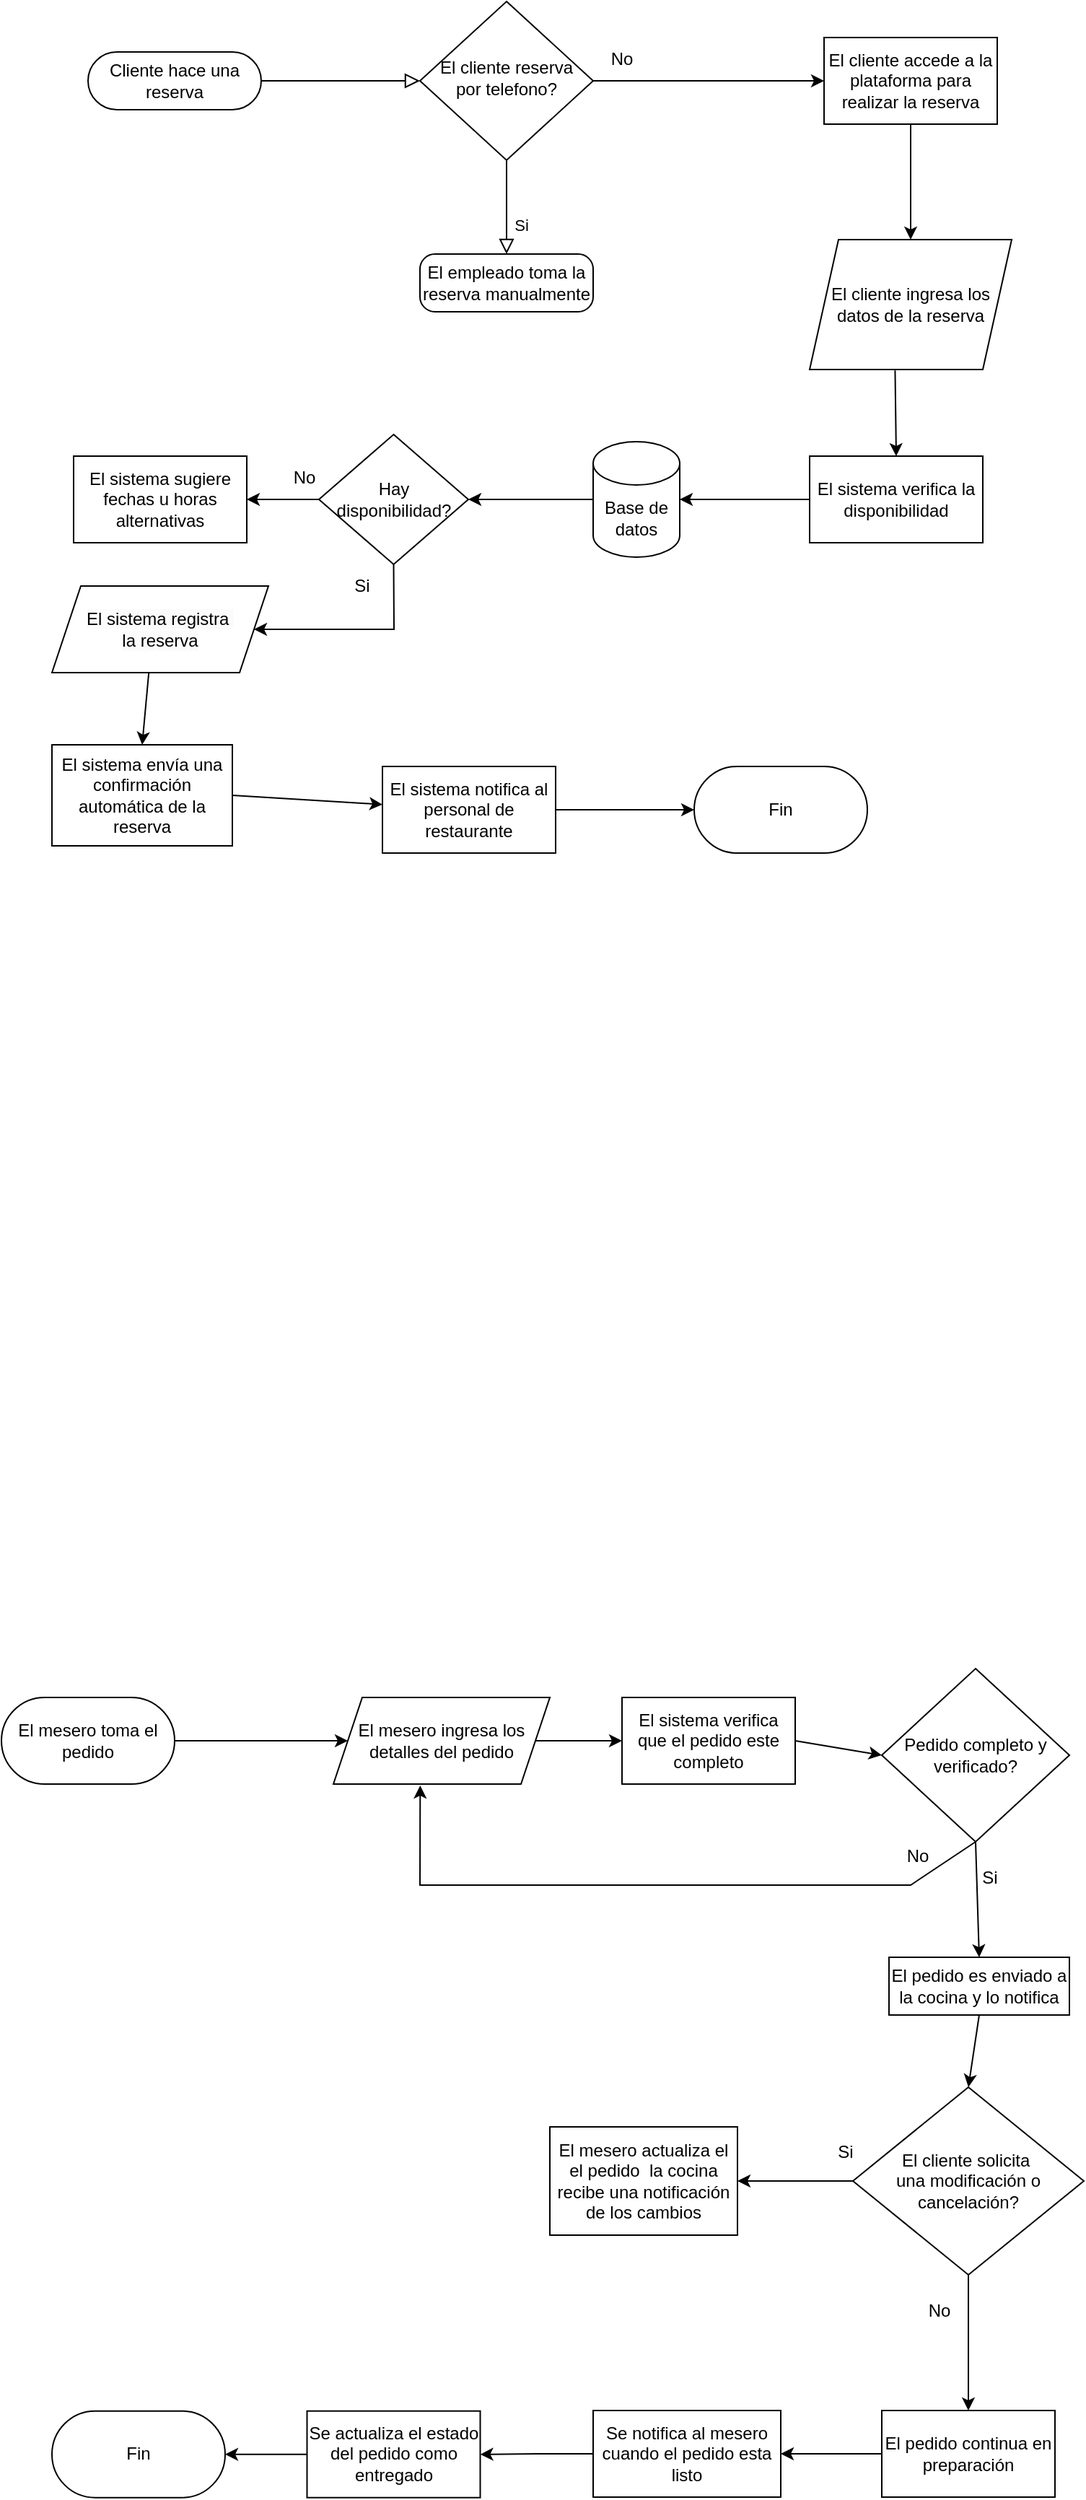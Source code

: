 <mxfile version="24.7.5">
  <diagram id="C5RBs43oDa-KdzZeNtuy" name="Page-1">
    <mxGraphModel dx="1033" dy="438" grid="1" gridSize="10" guides="1" tooltips="1" connect="1" arrows="1" fold="1" page="1" pageScale="1" pageWidth="827" pageHeight="1169" math="0" shadow="0">
      <root>
        <mxCell id="WIyWlLk6GJQsqaUBKTNV-0" />
        <mxCell id="WIyWlLk6GJQsqaUBKTNV-1" parent="WIyWlLk6GJQsqaUBKTNV-0" />
        <mxCell id="WIyWlLk6GJQsqaUBKTNV-2" value="" style="rounded=0;html=1;jettySize=auto;orthogonalLoop=1;fontSize=11;endArrow=block;endFill=0;endSize=8;strokeWidth=1;shadow=0;labelBackgroundColor=none;edgeStyle=orthogonalEdgeStyle;" parent="WIyWlLk6GJQsqaUBKTNV-1" source="WIyWlLk6GJQsqaUBKTNV-3" target="WIyWlLk6GJQsqaUBKTNV-6" edge="1">
          <mxGeometry relative="1" as="geometry" />
        </mxCell>
        <mxCell id="WIyWlLk6GJQsqaUBKTNV-3" value="Cliente hace una reserva" style="rounded=1;whiteSpace=wrap;html=1;fontSize=12;glass=0;strokeWidth=1;shadow=0;arcSize=50;" parent="WIyWlLk6GJQsqaUBKTNV-1" vertex="1">
          <mxGeometry x="150" y="60" width="120" height="40" as="geometry" />
        </mxCell>
        <mxCell id="WIyWlLk6GJQsqaUBKTNV-5" value="Si" style="edgeStyle=orthogonalEdgeStyle;rounded=0;html=1;jettySize=auto;orthogonalLoop=1;fontSize=11;endArrow=block;endFill=0;endSize=8;strokeWidth=1;shadow=0;labelBackgroundColor=none;" parent="WIyWlLk6GJQsqaUBKTNV-1" source="WIyWlLk6GJQsqaUBKTNV-6" target="WIyWlLk6GJQsqaUBKTNV-7" edge="1">
          <mxGeometry x="0.385" y="10" relative="1" as="geometry">
            <mxPoint as="offset" />
          </mxGeometry>
        </mxCell>
        <mxCell id="WIyWlLk6GJQsqaUBKTNV-6" value="El cliente reserva por telefono?" style="rhombus;whiteSpace=wrap;html=1;shadow=0;fontFamily=Helvetica;fontSize=12;align=center;strokeWidth=1;spacing=6;spacingTop=-4;" parent="WIyWlLk6GJQsqaUBKTNV-1" vertex="1">
          <mxGeometry x="380" y="25" width="120" height="110" as="geometry" />
        </mxCell>
        <mxCell id="WIyWlLk6GJQsqaUBKTNV-7" value="El empleado toma la reserva manualmente" style="rounded=1;whiteSpace=wrap;html=1;fontSize=12;glass=0;strokeWidth=1;shadow=0;arcSize=26;" parent="WIyWlLk6GJQsqaUBKTNV-1" vertex="1">
          <mxGeometry x="380" y="200" width="120" height="40" as="geometry" />
        </mxCell>
        <mxCell id="fXlcSUUAx1LCF-rNgMwW-0" value="El cliente accede a la plataforma para realizar la reserva" style="rounded=0;whiteSpace=wrap;html=1;" vertex="1" parent="WIyWlLk6GJQsqaUBKTNV-1">
          <mxGeometry x="660" y="50" width="120" height="60" as="geometry" />
        </mxCell>
        <mxCell id="fXlcSUUAx1LCF-rNgMwW-1" value="" style="endArrow=classic;html=1;rounded=0;exitX=0.5;exitY=1;exitDx=0;exitDy=0;entryX=0.5;entryY=0;entryDx=0;entryDy=0;" edge="1" parent="WIyWlLk6GJQsqaUBKTNV-1" source="fXlcSUUAx1LCF-rNgMwW-0" target="fXlcSUUAx1LCF-rNgMwW-2">
          <mxGeometry width="50" height="50" relative="1" as="geometry">
            <mxPoint x="330" y="560" as="sourcePoint" />
            <mxPoint x="210" y="470" as="targetPoint" />
          </mxGeometry>
        </mxCell>
        <mxCell id="fXlcSUUAx1LCF-rNgMwW-2" value="El cliente ingresa los datos de la reserva" style="shape=parallelogram;perimeter=parallelogramPerimeter;whiteSpace=wrap;html=1;fixedSize=1;size=20;" vertex="1" parent="WIyWlLk6GJQsqaUBKTNV-1">
          <mxGeometry x="650" y="190" width="140" height="90" as="geometry" />
        </mxCell>
        <mxCell id="fXlcSUUAx1LCF-rNgMwW-3" value="El sistema verifica la disponibilidad" style="rounded=0;whiteSpace=wrap;html=1;" vertex="1" parent="WIyWlLk6GJQsqaUBKTNV-1">
          <mxGeometry x="650" y="340" width="120" height="60" as="geometry" />
        </mxCell>
        <mxCell id="fXlcSUUAx1LCF-rNgMwW-4" value="" style="endArrow=classic;html=1;rounded=0;exitX=0.423;exitY=1.007;exitDx=0;exitDy=0;exitPerimeter=0;entryX=0.5;entryY=0;entryDx=0;entryDy=0;" edge="1" parent="WIyWlLk6GJQsqaUBKTNV-1" source="fXlcSUUAx1LCF-rNgMwW-2" target="fXlcSUUAx1LCF-rNgMwW-3">
          <mxGeometry width="50" height="50" relative="1" as="geometry">
            <mxPoint x="330" y="760" as="sourcePoint" />
            <mxPoint x="380" y="710" as="targetPoint" />
          </mxGeometry>
        </mxCell>
        <mxCell id="fXlcSUUAx1LCF-rNgMwW-5" value="Base de datos" style="shape=cylinder3;whiteSpace=wrap;html=1;boundedLbl=1;backgroundOutline=1;size=15;" vertex="1" parent="WIyWlLk6GJQsqaUBKTNV-1">
          <mxGeometry x="500" y="330" width="60" height="80" as="geometry" />
        </mxCell>
        <mxCell id="fXlcSUUAx1LCF-rNgMwW-6" value="" style="endArrow=classic;html=1;rounded=0;exitX=0;exitY=0.5;exitDx=0;exitDy=0;entryX=1;entryY=0.5;entryDx=0;entryDy=0;entryPerimeter=0;" edge="1" parent="WIyWlLk6GJQsqaUBKTNV-1" source="fXlcSUUAx1LCF-rNgMwW-3" target="fXlcSUUAx1LCF-rNgMwW-5">
          <mxGeometry width="50" height="50" relative="1" as="geometry">
            <mxPoint x="330" y="760" as="sourcePoint" />
            <mxPoint x="380" y="710" as="targetPoint" />
          </mxGeometry>
        </mxCell>
        <mxCell id="fXlcSUUAx1LCF-rNgMwW-7" value="" style="endArrow=classic;html=1;rounded=0;exitX=1;exitY=0.5;exitDx=0;exitDy=0;entryX=0;entryY=0.5;entryDx=0;entryDy=0;" edge="1" parent="WIyWlLk6GJQsqaUBKTNV-1" source="WIyWlLk6GJQsqaUBKTNV-6" target="fXlcSUUAx1LCF-rNgMwW-0">
          <mxGeometry width="50" height="50" relative="1" as="geometry">
            <mxPoint x="540" y="90" as="sourcePoint" />
            <mxPoint x="590" y="40" as="targetPoint" />
          </mxGeometry>
        </mxCell>
        <mxCell id="fXlcSUUAx1LCF-rNgMwW-8" value="Hay disponibilidad?" style="rhombus;whiteSpace=wrap;html=1;" vertex="1" parent="WIyWlLk6GJQsqaUBKTNV-1">
          <mxGeometry x="310" y="325" width="103.5" height="90" as="geometry" />
        </mxCell>
        <mxCell id="fXlcSUUAx1LCF-rNgMwW-9" value="" style="endArrow=classic;html=1;rounded=0;exitX=0;exitY=0.5;exitDx=0;exitDy=0;exitPerimeter=0;entryX=1;entryY=0.5;entryDx=0;entryDy=0;" edge="1" parent="WIyWlLk6GJQsqaUBKTNV-1" source="fXlcSUUAx1LCF-rNgMwW-5" target="fXlcSUUAx1LCF-rNgMwW-8">
          <mxGeometry width="50" height="50" relative="1" as="geometry">
            <mxPoint x="730" y="360" as="sourcePoint" />
            <mxPoint x="780" y="310" as="targetPoint" />
          </mxGeometry>
        </mxCell>
        <mxCell id="fXlcSUUAx1LCF-rNgMwW-11" value="" style="endArrow=classic;html=1;rounded=0;exitX=0.5;exitY=1;exitDx=0;exitDy=0;entryX=1;entryY=0.5;entryDx=0;entryDy=0;" edge="1" parent="WIyWlLk6GJQsqaUBKTNV-1" source="fXlcSUUAx1LCF-rNgMwW-8" target="fXlcSUUAx1LCF-rNgMwW-28">
          <mxGeometry width="50" height="50" relative="1" as="geometry">
            <mxPoint x="363.5" y="470" as="sourcePoint" />
            <mxPoint x="310" y="470.0" as="targetPoint" />
            <Array as="points">
              <mxPoint x="362" y="460" />
            </Array>
          </mxGeometry>
        </mxCell>
        <mxCell id="fXlcSUUAx1LCF-rNgMwW-15" value="No" style="text;html=1;align=center;verticalAlign=middle;whiteSpace=wrap;rounded=0;" vertex="1" parent="WIyWlLk6GJQsqaUBKTNV-1">
          <mxGeometry x="490" y="50" width="60" height="30" as="geometry" />
        </mxCell>
        <mxCell id="fXlcSUUAx1LCF-rNgMwW-17" value="No" style="text;html=1;align=center;verticalAlign=middle;whiteSpace=wrap;rounded=0;" vertex="1" parent="WIyWlLk6GJQsqaUBKTNV-1">
          <mxGeometry x="270" y="340" width="60" height="30" as="geometry" />
        </mxCell>
        <mxCell id="fXlcSUUAx1LCF-rNgMwW-18" value="" style="endArrow=classic;html=1;rounded=0;exitX=0;exitY=0.5;exitDx=0;exitDy=0;" edge="1" parent="WIyWlLk6GJQsqaUBKTNV-1" source="fXlcSUUAx1LCF-rNgMwW-8" target="fXlcSUUAx1LCF-rNgMwW-19">
          <mxGeometry width="50" height="50" relative="1" as="geometry">
            <mxPoint x="270" y="380" as="sourcePoint" />
            <mxPoint x="260" y="360" as="targetPoint" />
          </mxGeometry>
        </mxCell>
        <mxCell id="fXlcSUUAx1LCF-rNgMwW-19" value="El sistema sugiere fechas u horas alternativas" style="rounded=1;whiteSpace=wrap;html=1;arcSize=0;" vertex="1" parent="WIyWlLk6GJQsqaUBKTNV-1">
          <mxGeometry x="140" y="340" width="120" height="60" as="geometry" />
        </mxCell>
        <mxCell id="fXlcSUUAx1LCF-rNgMwW-21" value="Si" style="text;html=1;align=center;verticalAlign=middle;whiteSpace=wrap;rounded=0;" vertex="1" parent="WIyWlLk6GJQsqaUBKTNV-1">
          <mxGeometry x="330" y="415" width="20" height="30" as="geometry" />
        </mxCell>
        <mxCell id="fXlcSUUAx1LCF-rNgMwW-24" value="" style="endArrow=classic;html=1;rounded=0;exitX=0.449;exitY=0.956;exitDx=0;exitDy=0;exitPerimeter=0;entryX=0.5;entryY=0;entryDx=0;entryDy=0;" edge="1" parent="WIyWlLk6GJQsqaUBKTNV-1" source="fXlcSUUAx1LCF-rNgMwW-28" target="fXlcSUUAx1LCF-rNgMwW-26">
          <mxGeometry width="50" height="50" relative="1" as="geometry">
            <mxPoint x="250" y="500.0" as="sourcePoint" />
            <mxPoint x="192" y="550" as="targetPoint" />
          </mxGeometry>
        </mxCell>
        <mxCell id="fXlcSUUAx1LCF-rNgMwW-26" value="El sistema envía una confirmación automática de la reserva" style="rounded=1;whiteSpace=wrap;html=1;arcSize=0;" vertex="1" parent="WIyWlLk6GJQsqaUBKTNV-1">
          <mxGeometry x="125" y="540" width="125" height="70" as="geometry" />
        </mxCell>
        <mxCell id="fXlcSUUAx1LCF-rNgMwW-28" value="&lt;br&gt;&lt;span style=&quot;color: rgb(0, 0, 0); font-family: Helvetica; font-size: 12px; font-style: normal; font-variant-ligatures: normal; font-variant-caps: normal; font-weight: 400; letter-spacing: normal; orphans: 2; text-align: center; text-indent: 0px; text-transform: none; widows: 2; word-spacing: 0px; -webkit-text-stroke-width: 0px; white-space: normal; background-color: rgb(251, 251, 251); text-decoration-thickness: initial; text-decoration-style: initial; text-decoration-color: initial; display: inline !important; float: none;&quot;&gt;El sistema registra&amp;nbsp;&lt;/span&gt;&lt;div&gt;&lt;span style=&quot;color: rgb(0, 0, 0); font-family: Helvetica; font-size: 12px; font-style: normal; font-variant-ligatures: normal; font-variant-caps: normal; font-weight: 400; letter-spacing: normal; orphans: 2; text-align: center; text-indent: 0px; text-transform: none; widows: 2; word-spacing: 0px; -webkit-text-stroke-width: 0px; white-space: normal; background-color: rgb(251, 251, 251); text-decoration-thickness: initial; text-decoration-style: initial; text-decoration-color: initial; display: inline !important; float: none;&quot;&gt;la reserva&lt;/span&gt;&lt;br&gt;&lt;br&gt;&lt;/div&gt;" style="shape=parallelogram;perimeter=parallelogramPerimeter;whiteSpace=wrap;html=1;fixedSize=1;" vertex="1" parent="WIyWlLk6GJQsqaUBKTNV-1">
          <mxGeometry x="125" y="430" width="150" height="60" as="geometry" />
        </mxCell>
        <mxCell id="fXlcSUUAx1LCF-rNgMwW-29" value="" style="endArrow=classic;html=1;rounded=0;exitX=1;exitY=0.5;exitDx=0;exitDy=0;" edge="1" parent="WIyWlLk6GJQsqaUBKTNV-1" source="fXlcSUUAx1LCF-rNgMwW-26" target="fXlcSUUAx1LCF-rNgMwW-30">
          <mxGeometry width="50" height="50" relative="1" as="geometry">
            <mxPoint x="280" y="585" as="sourcePoint" />
            <mxPoint x="360" y="575" as="targetPoint" />
          </mxGeometry>
        </mxCell>
        <mxCell id="fXlcSUUAx1LCF-rNgMwW-30" value="El sistema notifica al personal de restaurante" style="rounded=0;whiteSpace=wrap;html=1;" vertex="1" parent="WIyWlLk6GJQsqaUBKTNV-1">
          <mxGeometry x="354" y="555.0" width="120" height="60" as="geometry" />
        </mxCell>
        <mxCell id="fXlcSUUAx1LCF-rNgMwW-33" value="" style="endArrow=classic;html=1;rounded=0;exitX=1;exitY=0.5;exitDx=0;exitDy=0;entryX=0;entryY=0.5;entryDx=0;entryDy=0;" edge="1" parent="WIyWlLk6GJQsqaUBKTNV-1" source="fXlcSUUAx1LCF-rNgMwW-30" target="fXlcSUUAx1LCF-rNgMwW-34">
          <mxGeometry width="50" height="50" relative="1" as="geometry">
            <mxPoint x="490" y="585" as="sourcePoint" />
            <mxPoint x="570" y="582.5" as="targetPoint" />
          </mxGeometry>
        </mxCell>
        <mxCell id="fXlcSUUAx1LCF-rNgMwW-34" value="Fin" style="rounded=1;whiteSpace=wrap;html=1;arcSize=50;" vertex="1" parent="WIyWlLk6GJQsqaUBKTNV-1">
          <mxGeometry x="570" y="555" width="120" height="60" as="geometry" />
        </mxCell>
        <mxCell id="fXlcSUUAx1LCF-rNgMwW-35" value="El mesero toma el pedido" style="rounded=1;whiteSpace=wrap;html=1;arcSize=50;" vertex="1" parent="WIyWlLk6GJQsqaUBKTNV-1">
          <mxGeometry x="90" y="1200" width="120" height="60" as="geometry" />
        </mxCell>
        <mxCell id="fXlcSUUAx1LCF-rNgMwW-36" value="" style="endArrow=classic;html=1;rounded=0;exitX=1;exitY=0.5;exitDx=0;exitDy=0;entryX=0;entryY=0.5;entryDx=0;entryDy=0;" edge="1" parent="WIyWlLk6GJQsqaUBKTNV-1" source="fXlcSUUAx1LCF-rNgMwW-35" target="fXlcSUUAx1LCF-rNgMwW-37">
          <mxGeometry width="50" height="50" relative="1" as="geometry">
            <mxPoint x="240" y="1230" as="sourcePoint" />
            <mxPoint x="300" y="1230" as="targetPoint" />
          </mxGeometry>
        </mxCell>
        <mxCell id="fXlcSUUAx1LCF-rNgMwW-37" value="El mesero ingresa los detalles del pedido" style="shape=parallelogram;perimeter=parallelogramPerimeter;whiteSpace=wrap;html=1;fixedSize=1;" vertex="1" parent="WIyWlLk6GJQsqaUBKTNV-1">
          <mxGeometry x="320" y="1200" width="150" height="60" as="geometry" />
        </mxCell>
        <mxCell id="fXlcSUUAx1LCF-rNgMwW-39" value="El sistema verifica que el pedido este completo" style="rounded=0;whiteSpace=wrap;html=1;" vertex="1" parent="WIyWlLk6GJQsqaUBKTNV-1">
          <mxGeometry x="520" y="1200" width="120" height="60" as="geometry" />
        </mxCell>
        <mxCell id="fXlcSUUAx1LCF-rNgMwW-40" value="" style="endArrow=classic;html=1;rounded=0;exitX=1;exitY=0.5;exitDx=0;exitDy=0;entryX=0;entryY=0.5;entryDx=0;entryDy=0;" edge="1" parent="WIyWlLk6GJQsqaUBKTNV-1" source="fXlcSUUAx1LCF-rNgMwW-37" target="fXlcSUUAx1LCF-rNgMwW-39">
          <mxGeometry width="50" height="50" relative="1" as="geometry">
            <mxPoint x="460" y="1240" as="sourcePoint" />
            <mxPoint x="510" y="1190" as="targetPoint" />
          </mxGeometry>
        </mxCell>
        <mxCell id="fXlcSUUAx1LCF-rNgMwW-41" value="Pedido completo y verificado?" style="rhombus;whiteSpace=wrap;html=1;" vertex="1" parent="WIyWlLk6GJQsqaUBKTNV-1">
          <mxGeometry x="700" y="1180" width="130" height="120" as="geometry" />
        </mxCell>
        <mxCell id="fXlcSUUAx1LCF-rNgMwW-42" value="" style="endArrow=classic;html=1;rounded=0;exitX=1;exitY=0.5;exitDx=0;exitDy=0;entryX=0;entryY=0.5;entryDx=0;entryDy=0;" edge="1" parent="WIyWlLk6GJQsqaUBKTNV-1" source="fXlcSUUAx1LCF-rNgMwW-39" target="fXlcSUUAx1LCF-rNgMwW-41">
          <mxGeometry width="50" height="50" relative="1" as="geometry">
            <mxPoint x="660" y="1230" as="sourcePoint" />
            <mxPoint x="710" y="1180" as="targetPoint" />
          </mxGeometry>
        </mxCell>
        <mxCell id="fXlcSUUAx1LCF-rNgMwW-43" value="" style="endArrow=classic;html=1;rounded=0;exitX=0.5;exitY=1;exitDx=0;exitDy=0;entryX=0.5;entryY=0;entryDx=0;entryDy=0;" edge="1" parent="WIyWlLk6GJQsqaUBKTNV-1" source="fXlcSUUAx1LCF-rNgMwW-41" target="fXlcSUUAx1LCF-rNgMwW-48">
          <mxGeometry width="50" height="50" relative="1" as="geometry">
            <mxPoint x="770" y="1370" as="sourcePoint" />
            <mxPoint x="765" y="1380" as="targetPoint" />
          </mxGeometry>
        </mxCell>
        <mxCell id="fXlcSUUAx1LCF-rNgMwW-44" value="" style="endArrow=classic;html=1;rounded=0;entryX=0.401;entryY=1.017;entryDx=0;entryDy=0;entryPerimeter=0;exitX=0.5;exitY=1;exitDx=0;exitDy=0;" edge="1" parent="WIyWlLk6GJQsqaUBKTNV-1" source="fXlcSUUAx1LCF-rNgMwW-41" target="fXlcSUUAx1LCF-rNgMwW-37">
          <mxGeometry width="50" height="50" relative="1" as="geometry">
            <mxPoint x="720" y="1330" as="sourcePoint" />
            <mxPoint x="640" y="1470" as="targetPoint" />
            <Array as="points">
              <mxPoint x="720" y="1330" />
              <mxPoint x="380" y="1330" />
            </Array>
          </mxGeometry>
        </mxCell>
        <mxCell id="fXlcSUUAx1LCF-rNgMwW-45" value="No" style="text;html=1;align=center;verticalAlign=middle;whiteSpace=wrap;rounded=0;" vertex="1" parent="WIyWlLk6GJQsqaUBKTNV-1">
          <mxGeometry x="710" y="1300" width="30" height="20" as="geometry" />
        </mxCell>
        <mxCell id="fXlcSUUAx1LCF-rNgMwW-47" value="Si" style="text;html=1;align=center;verticalAlign=middle;whiteSpace=wrap;rounded=0;" vertex="1" parent="WIyWlLk6GJQsqaUBKTNV-1">
          <mxGeometry x="770" y="1310" width="10" height="30" as="geometry" />
        </mxCell>
        <mxCell id="fXlcSUUAx1LCF-rNgMwW-48" value="El pedido es enviado a la cocina y lo notifica" style="rounded=1;whiteSpace=wrap;html=1;arcSize=0;" vertex="1" parent="WIyWlLk6GJQsqaUBKTNV-1">
          <mxGeometry x="705" y="1380" width="125" height="40" as="geometry" />
        </mxCell>
        <mxCell id="fXlcSUUAx1LCF-rNgMwW-49" value="" style="endArrow=classic;html=1;rounded=0;exitX=0.5;exitY=1;exitDx=0;exitDy=0;entryX=0.5;entryY=0;entryDx=0;entryDy=0;" edge="1" parent="WIyWlLk6GJQsqaUBKTNV-1" source="fXlcSUUAx1LCF-rNgMwW-48" target="fXlcSUUAx1LCF-rNgMwW-50">
          <mxGeometry width="50" height="50" relative="1" as="geometry">
            <mxPoint x="590" y="1520" as="sourcePoint" />
            <mxPoint x="768" y="1460" as="targetPoint" />
          </mxGeometry>
        </mxCell>
        <mxCell id="fXlcSUUAx1LCF-rNgMwW-50" value="El cliente solicita&amp;nbsp;&lt;div&gt;una modificación o cancelación?&lt;/div&gt;" style="rhombus;whiteSpace=wrap;html=1;" vertex="1" parent="WIyWlLk6GJQsqaUBKTNV-1">
          <mxGeometry x="680" y="1470" width="160" height="130" as="geometry" />
        </mxCell>
        <mxCell id="fXlcSUUAx1LCF-rNgMwW-51" value="El mesero actualiza el el pedido&amp;nbsp; la cocina recibe una notificación de los cambios" style="rounded=1;whiteSpace=wrap;html=1;arcSize=0;" vertex="1" parent="WIyWlLk6GJQsqaUBKTNV-1">
          <mxGeometry x="470" y="1497.5" width="130" height="75" as="geometry" />
        </mxCell>
        <mxCell id="fXlcSUUAx1LCF-rNgMwW-59" style="edgeStyle=orthogonalEdgeStyle;rounded=0;orthogonalLoop=1;jettySize=auto;html=1;exitX=0;exitY=0.5;exitDx=0;exitDy=0;entryX=1;entryY=0.5;entryDx=0;entryDy=0;" edge="1" parent="WIyWlLk6GJQsqaUBKTNV-1" source="fXlcSUUAx1LCF-rNgMwW-52" target="fXlcSUUAx1LCF-rNgMwW-60">
          <mxGeometry relative="1" as="geometry">
            <mxPoint x="630" y="1724.353" as="targetPoint" />
          </mxGeometry>
        </mxCell>
        <mxCell id="fXlcSUUAx1LCF-rNgMwW-52" value="El pedido continua en preparación" style="rounded=1;whiteSpace=wrap;html=1;arcSize=0;" vertex="1" parent="WIyWlLk6GJQsqaUBKTNV-1">
          <mxGeometry x="700" y="1694" width="120" height="60" as="geometry" />
        </mxCell>
        <mxCell id="fXlcSUUAx1LCF-rNgMwW-53" value="" style="endArrow=classic;html=1;rounded=0;exitX=0;exitY=0.5;exitDx=0;exitDy=0;entryX=1;entryY=0.5;entryDx=0;entryDy=0;" edge="1" parent="WIyWlLk6GJQsqaUBKTNV-1" source="fXlcSUUAx1LCF-rNgMwW-50" target="fXlcSUUAx1LCF-rNgMwW-51">
          <mxGeometry width="50" height="50" relative="1" as="geometry">
            <mxPoint x="590" y="1520" as="sourcePoint" />
            <mxPoint x="640" y="1470" as="targetPoint" />
          </mxGeometry>
        </mxCell>
        <mxCell id="fXlcSUUAx1LCF-rNgMwW-54" value="" style="endArrow=classic;html=1;rounded=0;exitX=0.5;exitY=1;exitDx=0;exitDy=0;entryX=0.5;entryY=0;entryDx=0;entryDy=0;" edge="1" parent="WIyWlLk6GJQsqaUBKTNV-1" source="fXlcSUUAx1LCF-rNgMwW-50" target="fXlcSUUAx1LCF-rNgMwW-52">
          <mxGeometry width="50" height="50" relative="1" as="geometry">
            <mxPoint x="710" y="1680" as="sourcePoint" />
            <mxPoint x="760" y="1630" as="targetPoint" />
          </mxGeometry>
        </mxCell>
        <mxCell id="fXlcSUUAx1LCF-rNgMwW-55" value="No" style="text;html=1;align=center;verticalAlign=middle;whiteSpace=wrap;rounded=0;" vertex="1" parent="WIyWlLk6GJQsqaUBKTNV-1">
          <mxGeometry x="730" y="1610" width="20" height="30" as="geometry" />
        </mxCell>
        <mxCell id="fXlcSUUAx1LCF-rNgMwW-56" value="Si" style="text;html=1;align=center;verticalAlign=middle;whiteSpace=wrap;rounded=0;" vertex="1" parent="WIyWlLk6GJQsqaUBKTNV-1">
          <mxGeometry x="670" y="1505" width="10" height="20" as="geometry" />
        </mxCell>
        <mxCell id="fXlcSUUAx1LCF-rNgMwW-61" style="edgeStyle=orthogonalEdgeStyle;rounded=0;orthogonalLoop=1;jettySize=auto;html=1;exitX=0;exitY=0.5;exitDx=0;exitDy=0;" edge="1" parent="WIyWlLk6GJQsqaUBKTNV-1" source="fXlcSUUAx1LCF-rNgMwW-60" target="fXlcSUUAx1LCF-rNgMwW-62">
          <mxGeometry relative="1" as="geometry">
            <mxPoint x="430" y="1724.353" as="targetPoint" />
          </mxGeometry>
        </mxCell>
        <mxCell id="fXlcSUUAx1LCF-rNgMwW-60" value="Se notifica al mesero cuando el pedido esta listo" style="rounded=1;whiteSpace=wrap;html=1;arcSize=0;" vertex="1" parent="WIyWlLk6GJQsqaUBKTNV-1">
          <mxGeometry x="500" y="1694" width="130" height="60" as="geometry" />
        </mxCell>
        <mxCell id="fXlcSUUAx1LCF-rNgMwW-64" style="edgeStyle=orthogonalEdgeStyle;rounded=0;orthogonalLoop=1;jettySize=auto;html=1;exitX=0;exitY=0.5;exitDx=0;exitDy=0;entryX=1;entryY=0.5;entryDx=0;entryDy=0;" edge="1" parent="WIyWlLk6GJQsqaUBKTNV-1" source="fXlcSUUAx1LCF-rNgMwW-62" target="fXlcSUUAx1LCF-rNgMwW-63">
          <mxGeometry relative="1" as="geometry" />
        </mxCell>
        <mxCell id="fXlcSUUAx1LCF-rNgMwW-62" value="Se actualiza el estado del pedido como entregado" style="rounded=0;whiteSpace=wrap;html=1;" vertex="1" parent="WIyWlLk6GJQsqaUBKTNV-1">
          <mxGeometry x="301.75" y="1694.353" width="120" height="60" as="geometry" />
        </mxCell>
        <mxCell id="fXlcSUUAx1LCF-rNgMwW-63" value="Fin" style="rounded=1;whiteSpace=wrap;html=1;arcSize=50;" vertex="1" parent="WIyWlLk6GJQsqaUBKTNV-1">
          <mxGeometry x="125" y="1694.35" width="120" height="60" as="geometry" />
        </mxCell>
      </root>
    </mxGraphModel>
  </diagram>
</mxfile>
